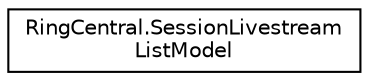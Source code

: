 digraph "Graphical Class Hierarchy"
{
 // LATEX_PDF_SIZE
  edge [fontname="Helvetica",fontsize="10",labelfontname="Helvetica",labelfontsize="10"];
  node [fontname="Helvetica",fontsize="10",shape=record];
  rankdir="LR";
  Node0 [label="RingCentral.SessionLivestream\lListModel",height=0.2,width=0.4,color="black", fillcolor="white", style="filled",URL="$classRingCentral_1_1SessionLivestreamListModel.html",tooltip=" "];
}
